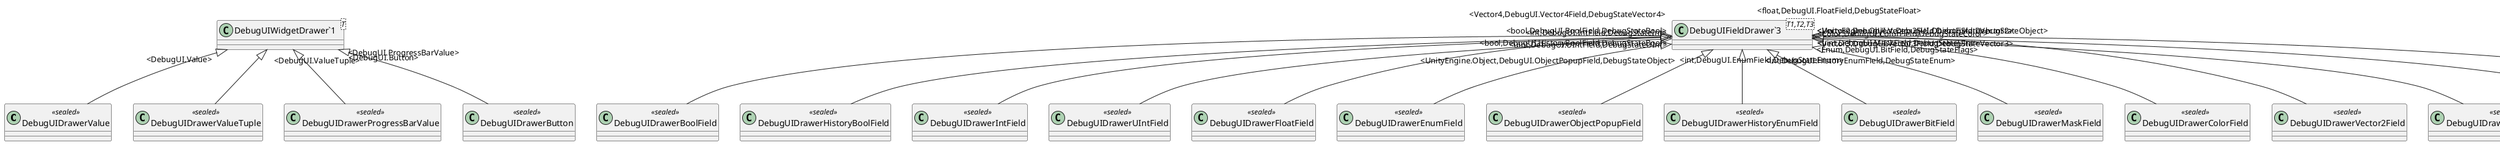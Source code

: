 @startuml
class DebugUIDrawerValue <<sealed>> {
}
class DebugUIDrawerValueTuple <<sealed>> {
}
class DebugUIDrawerProgressBarValue <<sealed>> {
}
class DebugUIDrawerButton <<sealed>> {
}
class DebugUIDrawerBoolField <<sealed>> {
}
class DebugUIDrawerHistoryBoolField <<sealed>> {
}
class DebugUIDrawerIntField <<sealed>> {
}
class DebugUIDrawerUIntField <<sealed>> {
}
class DebugUIDrawerFloatField <<sealed>> {
}
class DebugUIDrawerEnumField <<sealed>> {
}
class DebugUIDrawerObjectPopupField <<sealed>> {
}
class DebugUIDrawerHistoryEnumField <<sealed>> {
}
class DebugUIDrawerBitField <<sealed>> {
}
class DebugUIDrawerMaskField <<sealed>> {
}
class DebugUIDrawerFoldout <<sealed>> {
    + <<override>> Begin(widget:DebugUI.Widget, state:DebugState) : void
    + <<override>> OnGUI(widget:DebugUI.Widget, state:DebugState) : bool
    + <<override>> End(widget:DebugUI.Widget, state:DebugState) : void
}
class DebugUIDrawerColorField <<sealed>> {
}
class DebugUIDrawerVector2Field <<sealed>> {
}
class DebugUIDrawerVector3Field <<sealed>> {
}
class DebugUIDrawerVector4Field <<sealed>> {
}
class DebugUIDrawerObjectField <<sealed>> {
}
class DebugUIDrawerObjectListField <<sealed>> {
    + <<override>> OnGUI(widget:DebugUI.Widget, state:DebugState) : bool
}
class DebugUIDrawerMessageBox <<sealed>> {
    + <<override>> OnGUI(widget:DebugUI.Widget, state:DebugState) : bool
}
class DebugUIDrawerContainer <<sealed>> {
    + <<override>> Begin(widget:DebugUI.Widget, state:DebugState) : void
    + <<override>> End(widget:DebugUI.Widget, state:DebugState) : void
}
class DebugUIDrawerHBox <<sealed>> {
    + <<override>> Begin(widget:DebugUI.Widget, state:DebugState) : void
    + <<override>> End(widget:DebugUI.Widget, state:DebugState) : void
}
class DebugUIDrawerVBox <<sealed>> {
    + <<override>> Begin(widget:DebugUI.Widget, state:DebugState) : void
    + <<override>> End(widget:DebugUI.Widget, state:DebugState) : void
}
class DebugUIDrawerTable <<sealed>> {
    + <<override>> OnGUI(widget:DebugUI.Widget, state:DebugState) : bool
}
class "DebugUIWidgetDrawer`1"<T> {
}
class "DebugUIFieldDrawer`3"<T1,T2,T3> {
}
"DebugUIWidgetDrawer`1" "<DebugUI.Value>" <|-- DebugUIDrawerValue
"DebugUIWidgetDrawer`1" "<DebugUI.ValueTuple>" <|-- DebugUIDrawerValueTuple
"DebugUIWidgetDrawer`1" "<DebugUI.ProgressBarValue>" <|-- DebugUIDrawerProgressBarValue
"DebugUIWidgetDrawer`1" "<DebugUI.Button>" <|-- DebugUIDrawerButton
"DebugUIFieldDrawer`3" "<bool,DebugUI.BoolField,DebugStateBool>" <|-- DebugUIDrawerBoolField
"DebugUIFieldDrawer`3" "<bool,DebugUI.HistoryBoolField,DebugStateBool>" <|-- DebugUIDrawerHistoryBoolField
"DebugUIFieldDrawer`3" "<int,DebugUI.IntField,DebugStateInt>" <|-- DebugUIDrawerIntField
"DebugUIFieldDrawer`3" "<uint,DebugUI.UIntField,DebugStateUInt>" <|-- DebugUIDrawerUIntField
"DebugUIFieldDrawer`3" "<float,DebugUI.FloatField,DebugStateFloat>" <|-- DebugUIDrawerFloatField
"DebugUIFieldDrawer`3" "<int,DebugUI.EnumField,DebugStateEnum>" <|-- DebugUIDrawerEnumField
"DebugUIFieldDrawer`3" "<UnityEngine.Object,DebugUI.ObjectPopupField,DebugStateObject>" <|-- DebugUIDrawerObjectPopupField
"DebugUIFieldDrawer`3" "<int,DebugUI.HistoryEnumField,DebugStateEnum>" <|-- DebugUIDrawerHistoryEnumField
"DebugUIFieldDrawer`3" "<Enum,DebugUI.BitField,DebugStateFlags>" <|-- DebugUIDrawerBitField
"DebugUIFieldDrawer`3" "<uint,DebugUI.MaskField,DebugStateUInt>" <|-- DebugUIDrawerMaskField
DebugUIDrawer <|-- DebugUIDrawerFoldout
"DebugUIFieldDrawer`3" "<Color,DebugUI.ColorField,DebugStateColor>" <|-- DebugUIDrawerColorField
"DebugUIFieldDrawer`3" "<Vector2,DebugUI.Vector2Field,DebugStateVector2>" <|-- DebugUIDrawerVector2Field
"DebugUIFieldDrawer`3" "<Vector3,DebugUI.Vector3Field,DebugStateVector3>" <|-- DebugUIDrawerVector3Field
"DebugUIFieldDrawer`3" "<Vector4,DebugUI.Vector4Field,DebugStateVector4>" <|-- DebugUIDrawerVector4Field
"DebugUIFieldDrawer`3" "<UnityEngine.Object,DebugUI.ObjectField,DebugStateObject>" <|-- DebugUIDrawerObjectField
DebugUIDrawer <|-- DebugUIDrawerObjectListField
DebugUIDrawer <|-- DebugUIDrawerMessageBox
DebugUIDrawer <|-- DebugUIDrawerContainer
DebugUIDrawer <|-- DebugUIDrawerHBox
DebugUIDrawer <|-- DebugUIDrawerVBox
DebugUIDrawer <|-- DebugUIDrawerTable
@enduml
